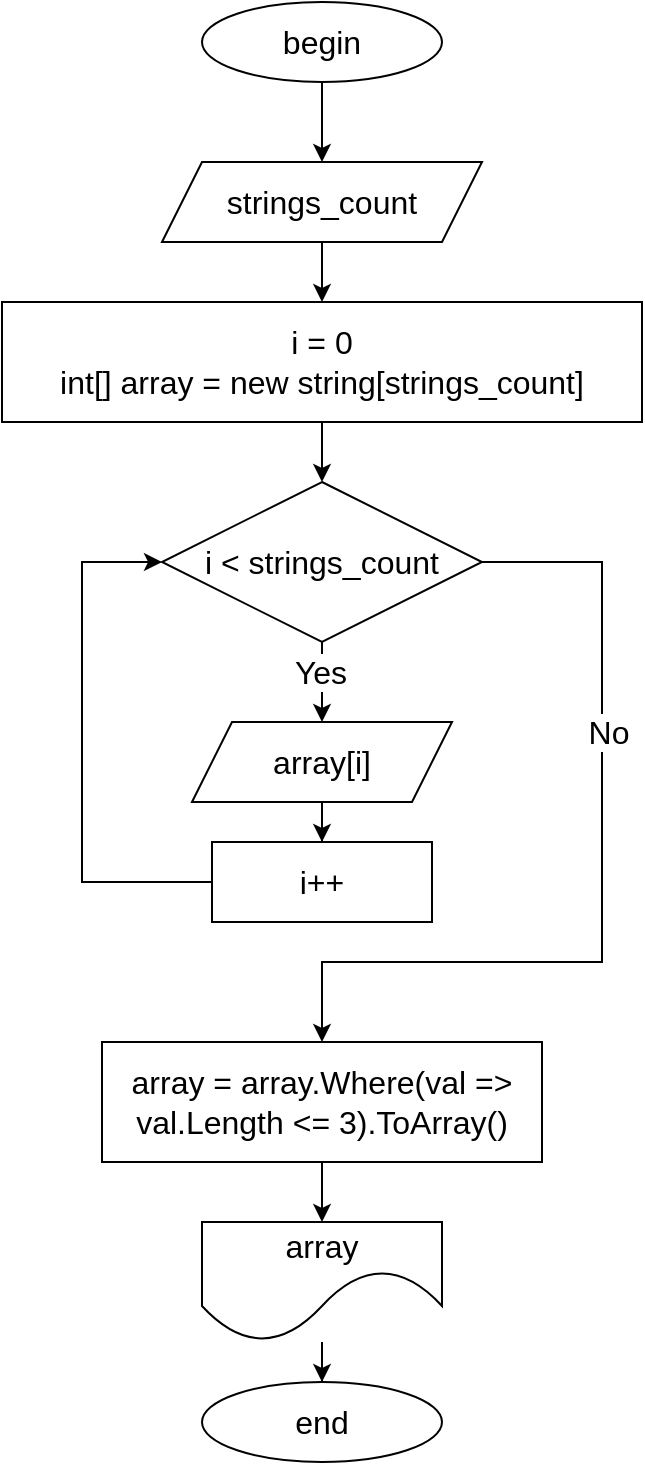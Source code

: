<mxfile version="20.7.4" type="google" pages="2"><diagram id="C5RBs43oDa-KdzZeNtuy" name="Page-1"><mxGraphModel grid="1" page="1" gridSize="10" guides="1" tooltips="1" connect="1" arrows="1" fold="1" pageScale="1" pageWidth="827" pageHeight="1169" math="0" shadow="0"><root><mxCell id="WIyWlLk6GJQsqaUBKTNV-0"/><mxCell id="WIyWlLk6GJQsqaUBKTNV-1" parent="WIyWlLk6GJQsqaUBKTNV-0"/><mxCell id="I9xLkEhRs_F12B04JUj6-0" value="&lt;font style=&quot;font-size: 16px;&quot;&gt;begin&lt;/font&gt;" style="ellipse;whiteSpace=wrap;html=1;" vertex="1" parent="WIyWlLk6GJQsqaUBKTNV-1"><mxGeometry x="370" y="50" width="120" height="40" as="geometry"/></mxCell><mxCell id="4CZcmm4rBtRDtyCbFwNc-9" style="edgeStyle=orthogonalEdgeStyle;rounded=0;orthogonalLoop=1;jettySize=auto;html=1;entryX=0.5;entryY=0;entryDx=0;entryDy=0;fontSize=16;" edge="1" parent="WIyWlLk6GJQsqaUBKTNV-1" source="D4ZFmOvPDkqWk7NOPIHA-0" target="4CZcmm4rBtRDtyCbFwNc-8"><mxGeometry relative="1" as="geometry"/></mxCell><mxCell id="D4ZFmOvPDkqWk7NOPIHA-0" value="strings_count" style="shape=parallelogram;perimeter=parallelogramPerimeter;whiteSpace=wrap;html=1;fixedSize=1;fontSize=16;" vertex="1" parent="WIyWlLk6GJQsqaUBKTNV-1"><mxGeometry x="350" y="130" width="160" height="40" as="geometry"/></mxCell><mxCell id="D4ZFmOvPDkqWk7NOPIHA-1" value="" style="endArrow=classic;html=1;rounded=0;fontSize=16;exitX=0.5;exitY=1;exitDx=0;exitDy=0;" edge="1" parent="WIyWlLk6GJQsqaUBKTNV-1" source="I9xLkEhRs_F12B04JUj6-0" target="D4ZFmOvPDkqWk7NOPIHA-0"><mxGeometry width="50" height="50" relative="1" as="geometry"><mxPoint x="200" y="390" as="sourcePoint"/><mxPoint x="250" y="340" as="targetPoint"/></mxGeometry></mxCell><mxCell id="4CZcmm4rBtRDtyCbFwNc-3" style="edgeStyle=orthogonalEdgeStyle;rounded=0;orthogonalLoop=1;jettySize=auto;html=1;entryX=0.5;entryY=0;entryDx=0;entryDy=0;fontSize=16;" edge="1" parent="WIyWlLk6GJQsqaUBKTNV-1" source="yVNfLjTxdvkGSCn7gj6H-0" target="4CZcmm4rBtRDtyCbFwNc-2"><mxGeometry relative="1" as="geometry"><Array as="points"><mxPoint x="570" y="330"/><mxPoint x="570" y="530"/><mxPoint x="430" y="530"/></Array></mxGeometry></mxCell><mxCell id="4CZcmm4rBtRDtyCbFwNc-13" value="No" style="edgeLabel;html=1;align=center;verticalAlign=middle;resizable=0;points=[];fontSize=16;" connectable="0" vertex="1" parent="4CZcmm4rBtRDtyCbFwNc-3"><mxGeometry x="-0.341" y="3" relative="1" as="geometry"><mxPoint as="offset"/></mxGeometry></mxCell><mxCell id="yVNfLjTxdvkGSCn7gj6H-0" value="i &amp;lt; strings_count" style="rhombus;whiteSpace=wrap;html=1;fontSize=16;" vertex="1" parent="WIyWlLk6GJQsqaUBKTNV-1"><mxGeometry x="350" y="290" width="160" height="80" as="geometry"/></mxCell><mxCell id="yVNfLjTxdvkGSCn7gj6H-6" style="edgeStyle=orthogonalEdgeStyle;rounded=0;orthogonalLoop=1;jettySize=auto;html=1;entryX=0;entryY=0.5;entryDx=0;entryDy=0;fontSize=16;exitX=0;exitY=0.5;exitDx=0;exitDy=0;" edge="1" parent="WIyWlLk6GJQsqaUBKTNV-1" source="4CZcmm4rBtRDtyCbFwNc-11" target="yVNfLjTxdvkGSCn7gj6H-0"><mxGeometry relative="1" as="geometry"><Array as="points"><mxPoint x="310" y="490"/><mxPoint x="310" y="330"/></Array></mxGeometry></mxCell><mxCell id="4CZcmm4rBtRDtyCbFwNc-12" style="edgeStyle=orthogonalEdgeStyle;rounded=0;orthogonalLoop=1;jettySize=auto;html=1;entryX=0.5;entryY=0;entryDx=0;entryDy=0;fontSize=16;" edge="1" parent="WIyWlLk6GJQsqaUBKTNV-1" source="yVNfLjTxdvkGSCn7gj6H-2" target="4CZcmm4rBtRDtyCbFwNc-11"><mxGeometry relative="1" as="geometry"/></mxCell><mxCell id="yVNfLjTxdvkGSCn7gj6H-2" value="array[i]" style="shape=parallelogram;perimeter=parallelogramPerimeter;whiteSpace=wrap;html=1;fixedSize=1;fontSize=16;" vertex="1" parent="WIyWlLk6GJQsqaUBKTNV-1"><mxGeometry x="365" y="410" width="130" height="40" as="geometry"/></mxCell><mxCell id="yVNfLjTxdvkGSCn7gj6H-3" value="" style="endArrow=classic;html=1;rounded=0;fontSize=16;entryX=0.5;entryY=0;entryDx=0;entryDy=0;exitX=0.5;exitY=1;exitDx=0;exitDy=0;" edge="1" parent="WIyWlLk6GJQsqaUBKTNV-1" source="yVNfLjTxdvkGSCn7gj6H-0" target="yVNfLjTxdvkGSCn7gj6H-2"><mxGeometry width="50" height="50" relative="1" as="geometry"><mxPoint x="430" y="380" as="sourcePoint"/><mxPoint x="250" y="410" as="targetPoint"/></mxGeometry></mxCell><mxCell id="yVNfLjTxdvkGSCn7gj6H-4" value="Yes" style="edgeLabel;html=1;align=center;verticalAlign=middle;resizable=0;points=[];fontSize=16;" connectable="0" vertex="1" parent="yVNfLjTxdvkGSCn7gj6H-3"><mxGeometry x="-0.25" y="-1" relative="1" as="geometry"><mxPoint as="offset"/></mxGeometry></mxCell><mxCell id="4CZcmm4rBtRDtyCbFwNc-5" style="edgeStyle=orthogonalEdgeStyle;rounded=0;orthogonalLoop=1;jettySize=auto;html=1;entryX=0.5;entryY=0;entryDx=0;entryDy=0;fontSize=16;" edge="1" parent="WIyWlLk6GJQsqaUBKTNV-1" source="4CZcmm4rBtRDtyCbFwNc-2" target="4CZcmm4rBtRDtyCbFwNc-4"><mxGeometry relative="1" as="geometry"/></mxCell><mxCell id="4CZcmm4rBtRDtyCbFwNc-2" value="array = array.Where(val =&amp;gt; val.Length &amp;lt;= 3).ToArray()" style="rounded=0;whiteSpace=wrap;html=1;fontSize=16;" vertex="1" parent="WIyWlLk6GJQsqaUBKTNV-1"><mxGeometry x="320" y="570" width="220" height="60" as="geometry"/></mxCell><mxCell id="4CZcmm4rBtRDtyCbFwNc-7" style="edgeStyle=orthogonalEdgeStyle;rounded=0;orthogonalLoop=1;jettySize=auto;html=1;fontSize=16;" edge="1" parent="WIyWlLk6GJQsqaUBKTNV-1" source="4CZcmm4rBtRDtyCbFwNc-4" target="4CZcmm4rBtRDtyCbFwNc-6"><mxGeometry relative="1" as="geometry"/></mxCell><mxCell id="4CZcmm4rBtRDtyCbFwNc-4" value="array" style="shape=document;whiteSpace=wrap;html=1;boundedLbl=1;fontSize=16;size=0.6;" vertex="1" parent="WIyWlLk6GJQsqaUBKTNV-1"><mxGeometry x="370" y="660" width="120" height="60" as="geometry"/></mxCell><mxCell id="4CZcmm4rBtRDtyCbFwNc-6" value="&lt;font style=&quot;font-size: 16px;&quot;&gt;end&lt;/font&gt;" style="ellipse;whiteSpace=wrap;html=1;" vertex="1" parent="WIyWlLk6GJQsqaUBKTNV-1"><mxGeometry x="370" y="740" width="120" height="40" as="geometry"/></mxCell><mxCell id="4CZcmm4rBtRDtyCbFwNc-10" style="edgeStyle=orthogonalEdgeStyle;rounded=0;orthogonalLoop=1;jettySize=auto;html=1;entryX=0.5;entryY=0;entryDx=0;entryDy=0;fontSize=16;" edge="1" parent="WIyWlLk6GJQsqaUBKTNV-1" source="4CZcmm4rBtRDtyCbFwNc-8" target="yVNfLjTxdvkGSCn7gj6H-0"><mxGeometry relative="1" as="geometry"/></mxCell><mxCell id="4CZcmm4rBtRDtyCbFwNc-8" value="i = 0&lt;br&gt;int[] array = new string[strings_count]" style="rounded=0;whiteSpace=wrap;html=1;fontSize=16;" vertex="1" parent="WIyWlLk6GJQsqaUBKTNV-1"><mxGeometry x="270" y="200" width="320" height="60" as="geometry"/></mxCell><mxCell id="4CZcmm4rBtRDtyCbFwNc-11" value="i++" style="rounded=0;whiteSpace=wrap;html=1;fontSize=16;" vertex="1" parent="WIyWlLk6GJQsqaUBKTNV-1"><mxGeometry x="375" y="470" width="110" height="40" as="geometry"/></mxCell></root></mxGraphModel></diagram><diagram name="Page-1" id="5zMavUX00R62NUKeRZ4i"><mxGraphModel dx="1422" dy="762" grid="1" gridSize="10" guides="1" tooltips="1" connect="1" arrows="1" fold="1" page="1" pageScale="1" pageWidth="850" pageHeight="1100" math="0" shadow="0"><root><mxCell id="0"/><mxCell id="1" parent="0"/><mxCell id="wvyxausUonGSIhHVgm6p-11" value="&lt;font style=&quot;font-size: 16px;&quot;&gt;&lt;b&gt;Задание 3.&amp;nbsp;&lt;/b&gt;Составить блок-схему нахождения среднего арифметического из 4-х чисел.&lt;/font&gt;" style="text;html=1;align=center;verticalAlign=middle;resizable=0;points=[];autosize=1;strokeColor=none;fillColor=none;" parent="1" vertex="1"><mxGeometry y="10" width="680" height="30" as="geometry"/></mxCell><mxCell id="wvyxausUonGSIhHVgm6p-14" value="" style="edgeStyle=orthogonalEdgeStyle;rounded=0;orthogonalLoop=1;jettySize=auto;html=1;fontSize=16;" parent="1" source="wvyxausUonGSIhHVgm6p-12" target="wvyxausUonGSIhHVgm6p-13" edge="1"><mxGeometry relative="1" as="geometry"/></mxCell><mxCell id="wvyxausUonGSIhHVgm6p-12" value="begin" style="ellipse;whiteSpace=wrap;html=1;fontSize=16;fillColor=#ffe6cc;strokeColor=#d79b00;" parent="1" vertex="1"><mxGeometry x="360" y="80" width="120" height="40" as="geometry"/></mxCell><mxCell id="wvyxausUonGSIhHVgm6p-16" value="" style="edgeStyle=orthogonalEdgeStyle;rounded=0;orthogonalLoop=1;jettySize=auto;html=1;fontSize=16;" parent="1" source="wvyxausUonGSIhHVgm6p-13" target="wvyxausUonGSIhHVgm6p-15" edge="1"><mxGeometry relative="1" as="geometry"/></mxCell><mxCell id="wvyxausUonGSIhHVgm6p-13" value="a, b, c, d" style="shape=parallelogram;perimeter=parallelogramPerimeter;whiteSpace=wrap;html=1;fixedSize=1;fontSize=16;fillColor=#dae8fc;strokeColor=#6c8ebf;" parent="1" vertex="1"><mxGeometry x="360" y="160" width="120" height="40" as="geometry"/></mxCell><mxCell id="wvyxausUonGSIhHVgm6p-18" value="" style="edgeStyle=orthogonalEdgeStyle;rounded=0;orthogonalLoop=1;jettySize=auto;html=1;fontSize=16;" parent="1" source="wvyxausUonGSIhHVgm6p-15" target="wvyxausUonGSIhHVgm6p-17" edge="1"><mxGeometry relative="1" as="geometry"/></mxCell><mxCell id="wvyxausUonGSIhHVgm6p-15" value="mean = (a+b+c+d)/4" style="rounded=0;whiteSpace=wrap;html=1;fontSize=16;fillColor=#d5e8d4;strokeColor=#82b366;" parent="1" vertex="1"><mxGeometry x="340" y="240" width="160" height="40" as="geometry"/></mxCell><mxCell id="wvyxausUonGSIhHVgm6p-21" value="" style="edgeStyle=orthogonalEdgeStyle;rounded=0;orthogonalLoop=1;jettySize=auto;html=1;fontSize=16;" parent="1" source="wvyxausUonGSIhHVgm6p-17" target="wvyxausUonGSIhHVgm6p-20" edge="1"><mxGeometry relative="1" as="geometry"/></mxCell><mxCell id="wvyxausUonGSIhHVgm6p-17" value="mean" style="shape=document;whiteSpace=wrap;html=1;boundedLbl=1;fontSize=16;fillColor=#f8cecc;strokeColor=#b85450;" parent="1" vertex="1"><mxGeometry x="360" y="320" width="120" height="40" as="geometry"/></mxCell><mxCell id="wvyxausUonGSIhHVgm6p-19" value="&lt;font style=&quot;font-size: 16px;&quot;&gt;&lt;b&gt;Задание 6.&amp;nbsp;&lt;/b&gt;Составить блок-схему нахождения факториала N.&lt;/font&gt;" style="text;html=1;align=center;verticalAlign=middle;resizable=0;points=[];autosize=1;strokeColor=none;fillColor=none;" parent="1" vertex="1"><mxGeometry y="490" width="490" height="30" as="geometry"/></mxCell><mxCell id="wvyxausUonGSIhHVgm6p-20" value="end" style="ellipse;whiteSpace=wrap;html=1;fontSize=16;fillColor=#ffe6cc;strokeColor=#d79b00;" parent="1" vertex="1"><mxGeometry x="360" y="400" width="120" height="40" as="geometry"/></mxCell><mxCell id="wvyxausUonGSIhHVgm6p-22" value="" style="edgeStyle=orthogonalEdgeStyle;rounded=0;orthogonalLoop=1;jettySize=auto;html=1;fontSize=16;" parent="1" source="wvyxausUonGSIhHVgm6p-23" target="wvyxausUonGSIhHVgm6p-25" edge="1"><mxGeometry relative="1" as="geometry"/></mxCell><mxCell id="wvyxausUonGSIhHVgm6p-23" value="begin" style="ellipse;whiteSpace=wrap;html=1;fontSize=16;fillColor=#ffe6cc;strokeColor=#d79b00;" parent="1" vertex="1"><mxGeometry x="360" y="560" width="120" height="40" as="geometry"/></mxCell><mxCell id="wvyxausUonGSIhHVgm6p-24" value="" style="edgeStyle=orthogonalEdgeStyle;rounded=0;orthogonalLoop=1;jettySize=auto;html=1;fontSize=16;" parent="1" source="wvyxausUonGSIhHVgm6p-25" target="wvyxausUonGSIhHVgm6p-27" edge="1"><mxGeometry relative="1" as="geometry"/></mxCell><mxCell id="wvyxausUonGSIhHVgm6p-25" value="n" style="shape=parallelogram;perimeter=parallelogramPerimeter;whiteSpace=wrap;html=1;fixedSize=1;fontSize=16;fillColor=#dae8fc;strokeColor=#6c8ebf;" parent="1" vertex="1"><mxGeometry x="360" y="640" width="120" height="40" as="geometry"/></mxCell><mxCell id="wvyxausUonGSIhHVgm6p-32" value="" style="edgeStyle=orthogonalEdgeStyle;rounded=0;orthogonalLoop=1;jettySize=auto;html=1;fontSize=16;" parent="1" source="wvyxausUonGSIhHVgm6p-27" target="wvyxausUonGSIhHVgm6p-31" edge="1"><mxGeometry relative="1" as="geometry"/></mxCell><mxCell id="wvyxausUonGSIhHVgm6p-27" value="i = 2&lt;br&gt;fact = 1" style="rounded=0;whiteSpace=wrap;html=1;fontSize=16;fillColor=#d5e8d4;strokeColor=#82b366;" parent="1" vertex="1"><mxGeometry x="340" y="720" width="160" height="40" as="geometry"/></mxCell><mxCell id="wvyxausUonGSIhHVgm6p-30" value="end" style="ellipse;whiteSpace=wrap;html=1;fontSize=16;fillColor=#ffe6cc;strokeColor=#d79b00;" parent="1" vertex="1"><mxGeometry x="560" y="920" width="120" height="40" as="geometry"/></mxCell><mxCell id="wvyxausUonGSIhHVgm6p-34" value="no" style="edgeStyle=orthogonalEdgeStyle;rounded=0;orthogonalLoop=1;jettySize=auto;html=1;fontSize=16;" parent="1" source="wvyxausUonGSIhHVgm6p-31" target="wvyxausUonGSIhHVgm6p-33" edge="1"><mxGeometry relative="1" as="geometry"/></mxCell><mxCell id="wvyxausUonGSIhHVgm6p-38" value="yes" style="edgeStyle=orthogonalEdgeStyle;rounded=0;orthogonalLoop=1;jettySize=auto;html=1;fontSize=16;" parent="1" source="wvyxausUonGSIhHVgm6p-31" target="wvyxausUonGSIhHVgm6p-37" edge="1"><mxGeometry relative="1" as="geometry"/></mxCell><mxCell id="wvyxausUonGSIhHVgm6p-31" value="i &amp;gt; n" style="rhombus;whiteSpace=wrap;html=1;fontSize=16;fillColor=#fff2cc;strokeColor=#d6b656;" parent="1" vertex="1"><mxGeometry x="380" y="800" width="80" height="80" as="geometry"/></mxCell><mxCell id="wvyxausUonGSIhHVgm6p-36" style="edgeStyle=orthogonalEdgeStyle;rounded=0;orthogonalLoop=1;jettySize=auto;html=1;exitX=0;exitY=0.5;exitDx=0;exitDy=0;entryX=0;entryY=0.5;entryDx=0;entryDy=0;fontSize=16;" parent="1" source="wvyxausUonGSIhHVgm6p-33" target="wvyxausUonGSIhHVgm6p-31" edge="1"><mxGeometry relative="1" as="geometry"/></mxCell><mxCell id="wvyxausUonGSIhHVgm6p-33" value="fact = fact * i&lt;br&gt;i = i + 1" style="rounded=0;whiteSpace=wrap;html=1;fontSize=16;fillColor=#d5e8d4;strokeColor=#82b366;" parent="1" vertex="1"><mxGeometry x="340" y="920" width="160" height="40" as="geometry"/></mxCell><mxCell id="wvyxausUonGSIhHVgm6p-39" value="" style="edgeStyle=orthogonalEdgeStyle;rounded=0;orthogonalLoop=1;jettySize=auto;html=1;fontSize=16;" parent="1" source="wvyxausUonGSIhHVgm6p-37" target="wvyxausUonGSIhHVgm6p-30" edge="1"><mxGeometry relative="1" as="geometry"/></mxCell><mxCell id="wvyxausUonGSIhHVgm6p-37" value="fact" style="shape=document;whiteSpace=wrap;html=1;boundedLbl=1;fontSize=16;fillColor=#f8cecc;strokeColor=#b85450;" parent="1" vertex="1"><mxGeometry x="560" y="820" width="120" height="40" as="geometry"/></mxCell></root></mxGraphModel></diagram></mxfile>